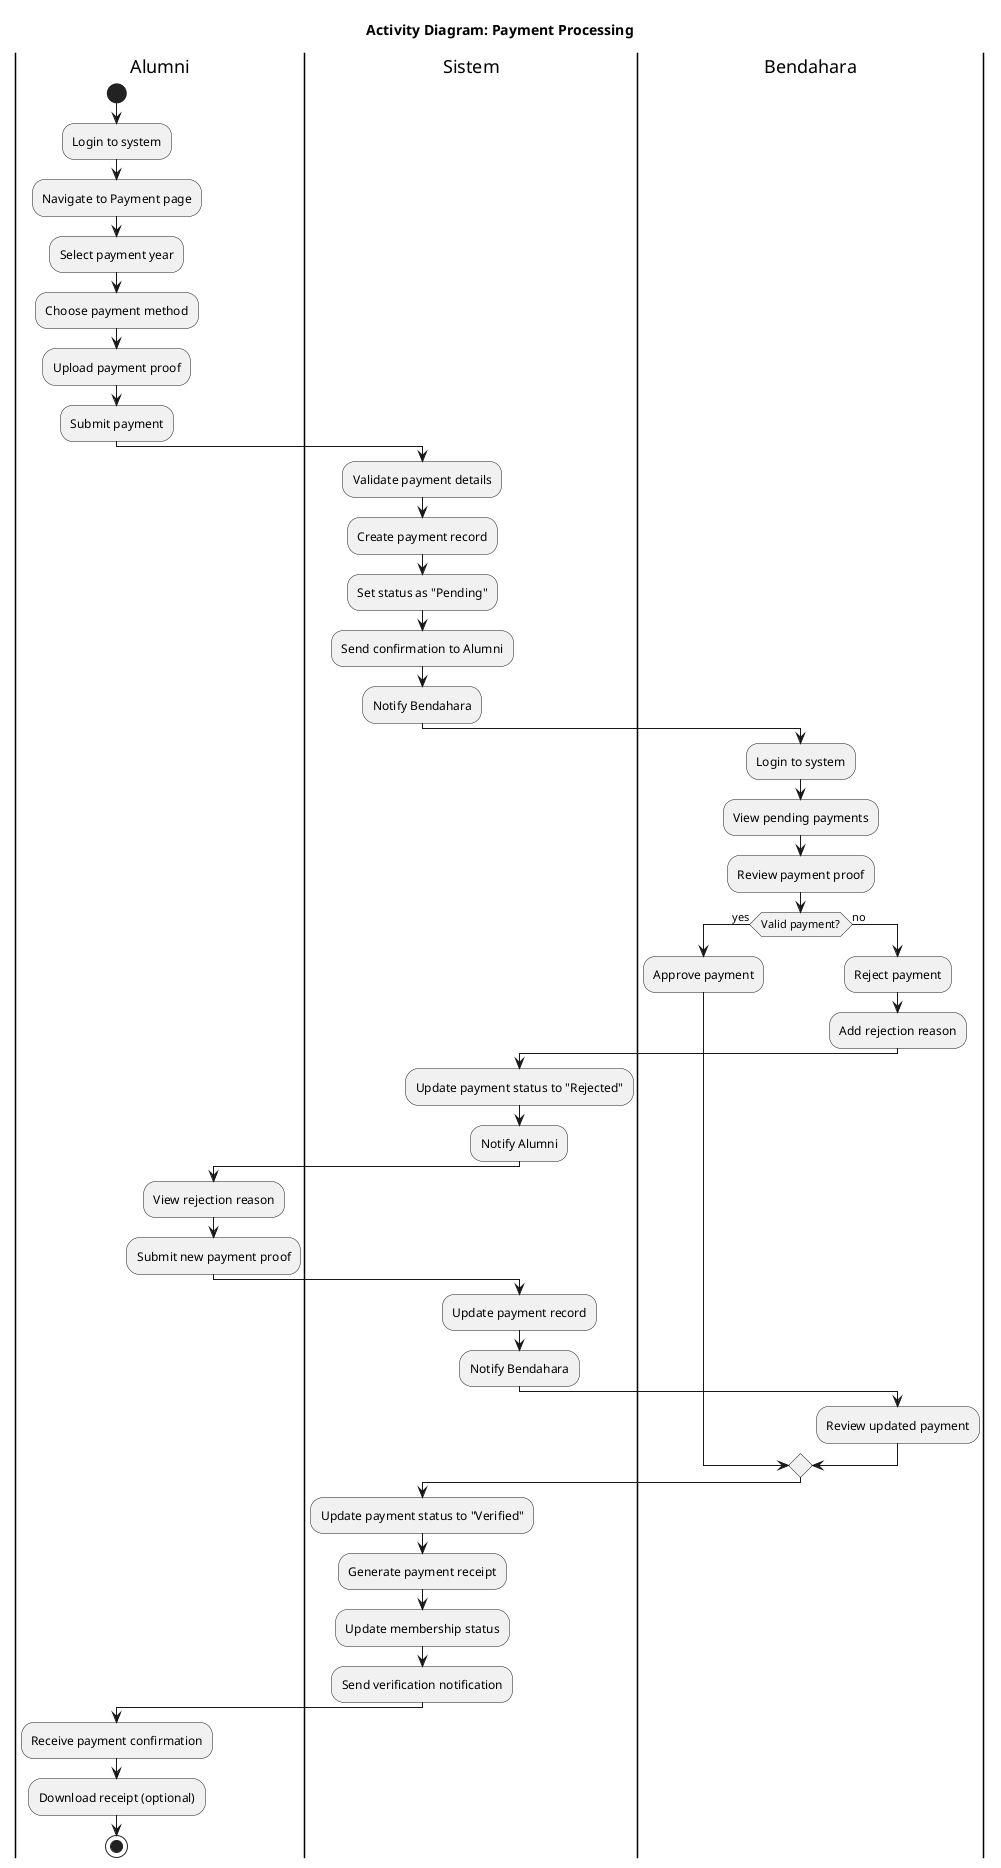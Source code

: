 ```plantuml
@startuml IKA_SMADA_Pangkep_Activity_Diagram_Payment

title Activity Diagram: Payment Processing

|Alumni|
start
:Login to system;
:Navigate to Payment page;
:Select payment year;
:Choose payment method;
:Upload payment proof;
:Submit payment;

|Sistem|
:Validate payment details;
:Create payment record;
:Set status as "Pending";
:Send confirmation to Alumni;
:Notify Bendahara;

|Bendahara|
:Login to system;
:View pending payments;
:Review payment proof;

if (Valid payment?) then (yes)
  :Approve payment;
else (no)
  :Reject payment;
  :Add rejection reason;
  
  |Sistem|
  :Update payment status to "Rejected";
  :Notify Alumni;
  
  |Alumni|
  :View rejection reason;
  :Submit new payment proof;
  
  |Sistem|
  :Update payment record;
  :Notify Bendahara;
  
  |Bendahara|
  :Review updated payment;
endif

|Sistem|
:Update payment status to "Verified";
:Generate payment receipt;
:Update membership status;
:Send verification notification;

|Alumni|
:Receive payment confirmation;
:Download receipt (optional);

stop

@enduml
```